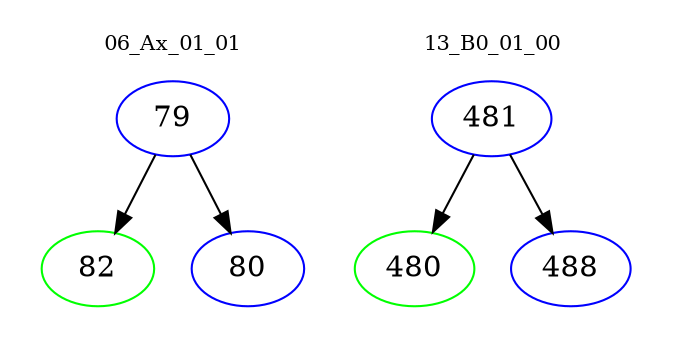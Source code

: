 digraph{
subgraph cluster_0 {
color = white
label = "06_Ax_01_01";
fontsize=10;
T0_79 [label="79", color="blue"]
T0_79 -> T0_82 [color="black"]
T0_82 [label="82", color="green"]
T0_79 -> T0_80 [color="black"]
T0_80 [label="80", color="blue"]
}
subgraph cluster_1 {
color = white
label = "13_B0_01_00";
fontsize=10;
T1_481 [label="481", color="blue"]
T1_481 -> T1_480 [color="black"]
T1_480 [label="480", color="green"]
T1_481 -> T1_488 [color="black"]
T1_488 [label="488", color="blue"]
}
}

